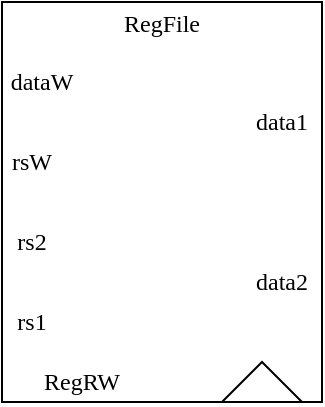 <mxfile version="24.7.5">
  <diagram name="第 1 页" id="huckOj3Etd9BhcJPRhfS">
    <mxGraphModel dx="4780" dy="2747" grid="1" gridSize="10" guides="1" tooltips="1" connect="1" arrows="1" fold="1" page="0" pageScale="1" pageWidth="827" pageHeight="1169" math="0" shadow="0">
      <root>
        <mxCell id="0" />
        <mxCell id="1" parent="0" />
        <mxCell id="S-xIBfuS6F-5xv-ArkTA-1" value="RegFile" style="rounded=0;whiteSpace=wrap;html=1;labelPosition=center;verticalLabelPosition=top;align=center;verticalAlign=bottom;spacingTop=0;spacingBottom=-20;fontFamily=Ubuntu mono;" vertex="1" parent="1">
          <mxGeometry x="120" y="80" width="160" height="200" as="geometry" />
        </mxCell>
        <mxCell id="S-xIBfuS6F-5xv-ArkTA-2" value="dataW" style="text;strokeColor=none;align=center;fillColor=none;html=1;verticalAlign=middle;whiteSpace=wrap;rounded=0;fontFamily=Ubuntu mono;" vertex="1" parent="1">
          <mxGeometry x="120" y="115" width="40" height="10" as="geometry" />
        </mxCell>
        <mxCell id="S-xIBfuS6F-5xv-ArkTA-3" value="rsW" style="text;strokeColor=none;align=center;fillColor=none;html=1;verticalAlign=middle;whiteSpace=wrap;rounded=0;fontFamily=Ubuntu mono;" vertex="1" parent="1">
          <mxGeometry x="120" y="155" width="30" height="10" as="geometry" />
        </mxCell>
        <mxCell id="S-xIBfuS6F-5xv-ArkTA-4" value="rs2" style="text;strokeColor=none;align=center;fillColor=none;html=1;verticalAlign=middle;whiteSpace=wrap;rounded=0;fontFamily=Ubuntu mono;" vertex="1" parent="1">
          <mxGeometry x="120" y="195" width="30" height="10" as="geometry" />
        </mxCell>
        <mxCell id="S-xIBfuS6F-5xv-ArkTA-5" value="RegRW" style="text;strokeColor=none;align=center;fillColor=none;html=1;verticalAlign=middle;whiteSpace=wrap;rounded=0;fontFamily=Ubuntu mono;" vertex="1" parent="1">
          <mxGeometry x="135" y="265" width="50" height="10" as="geometry" />
        </mxCell>
        <mxCell id="S-xIBfuS6F-5xv-ArkTA-6" value="" style="endArrow=none;html=1;rounded=0;fontFamily=Ubuntu mono;" edge="1" parent="1">
          <mxGeometry width="50" height="50" relative="1" as="geometry">
            <mxPoint x="230" y="280" as="sourcePoint" />
            <mxPoint x="270" y="280" as="targetPoint" />
            <Array as="points">
              <mxPoint x="250" y="260" />
            </Array>
          </mxGeometry>
        </mxCell>
        <mxCell id="S-xIBfuS6F-5xv-ArkTA-7" value="data1" style="text;strokeColor=none;align=center;fillColor=none;html=1;verticalAlign=middle;whiteSpace=wrap;rounded=0;fontFamily=Ubuntu mono;" vertex="1" parent="1">
          <mxGeometry x="240" y="135" width="40" height="10" as="geometry" />
        </mxCell>
        <mxCell id="S-xIBfuS6F-5xv-ArkTA-8" value="data2" style="text;strokeColor=none;align=center;fillColor=none;html=1;verticalAlign=middle;whiteSpace=wrap;rounded=0;fontFamily=Ubuntu mono;" vertex="1" parent="1">
          <mxGeometry x="240" y="215" width="40" height="10" as="geometry" />
        </mxCell>
        <mxCell id="S-xIBfuS6F-5xv-ArkTA-9" value="rs1" style="text;strokeColor=none;align=center;fillColor=none;html=1;verticalAlign=middle;whiteSpace=wrap;rounded=0;fontFamily=Ubuntu mono;" vertex="1" parent="1">
          <mxGeometry x="120" y="235" width="30" height="10" as="geometry" />
        </mxCell>
      </root>
    </mxGraphModel>
  </diagram>
</mxfile>
